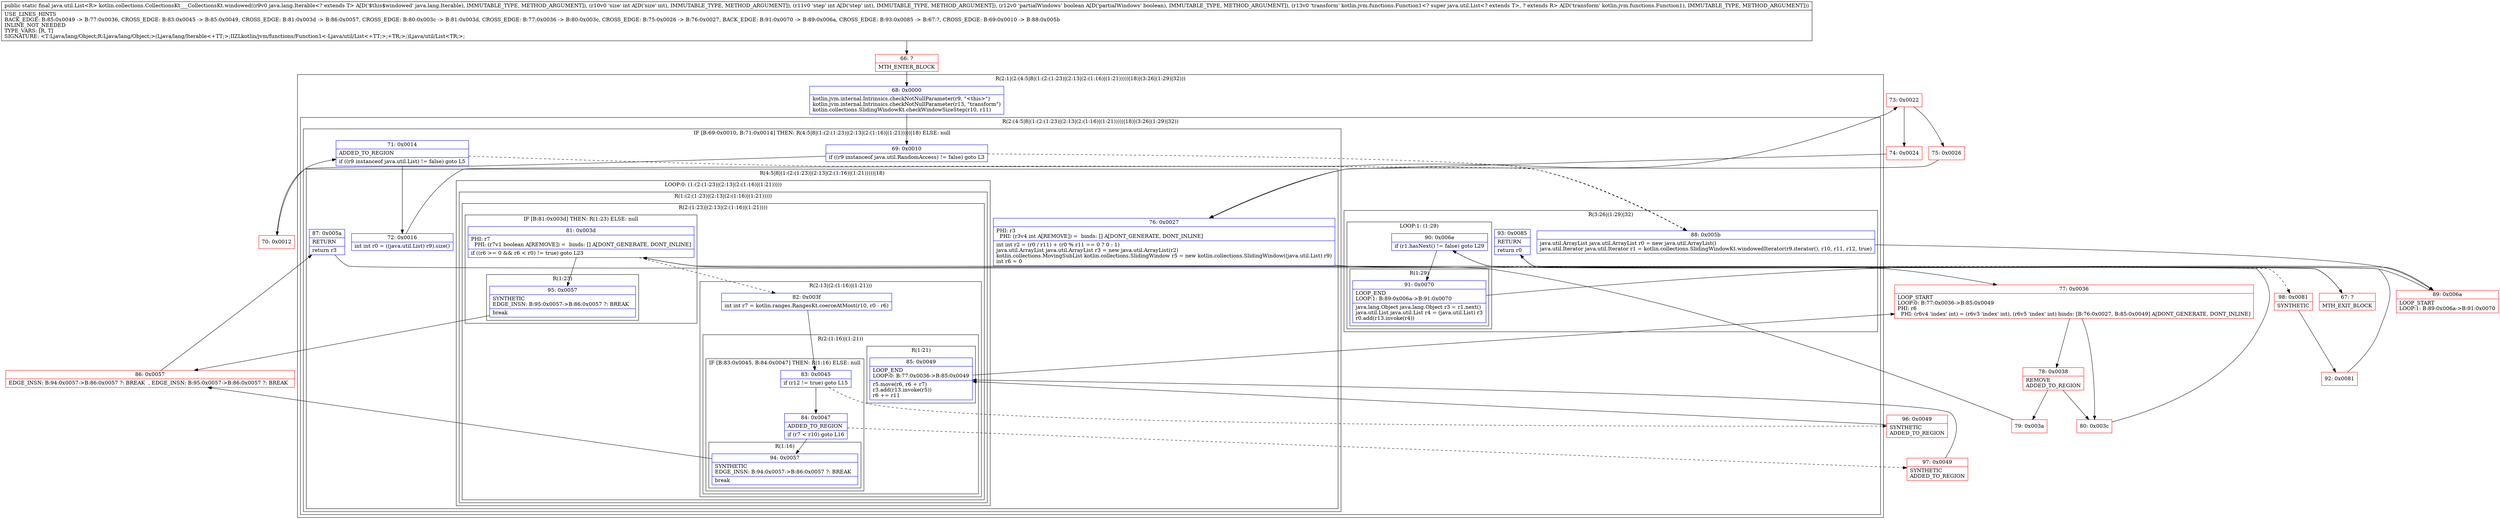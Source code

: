 digraph "CFG forkotlin.collections.CollectionsKt___CollectionsKt.windowed(Ljava\/lang\/Iterable;IIZLkotlin\/jvm\/functions\/Function1;)Ljava\/util\/List;" {
subgraph cluster_Region_489485985 {
label = "R(2:1|(2:(4:5|8|(1:(2:(1:23)|(2:13|(2:(1:16)|(1:21)))))|18)|(3:26|(1:29)|32)))";
node [shape=record,color=blue];
Node_68 [shape=record,label="{68\:\ 0x0000|kotlin.jvm.internal.Intrinsics.checkNotNullParameter(r9, \"\<this\>\")\lkotlin.jvm.internal.Intrinsics.checkNotNullParameter(r13, \"transform\")\lkotlin.collections.SlidingWindowKt.checkWindowSizeStep(r10, r11)\l}"];
subgraph cluster_Region_1210356377 {
label = "R(2:(4:5|8|(1:(2:(1:23)|(2:13|(2:(1:16)|(1:21)))))|18)|(3:26|(1:29)|32))";
node [shape=record,color=blue];
subgraph cluster_IfRegion_1794938724 {
label = "IF [B:69:0x0010, B:71:0x0014] THEN: R(4:5|8|(1:(2:(1:23)|(2:13|(2:(1:16)|(1:21)))))|18) ELSE: null";
node [shape=record,color=blue];
Node_69 [shape=record,label="{69\:\ 0x0010|if ((r9 instanceof java.util.RandomAccess) != false) goto L3\l}"];
Node_71 [shape=record,label="{71\:\ 0x0014|ADDED_TO_REGION\l|if ((r9 instanceof java.util.List) != false) goto L5\l}"];
subgraph cluster_Region_444783765 {
label = "R(4:5|8|(1:(2:(1:23)|(2:13|(2:(1:16)|(1:21)))))|18)";
node [shape=record,color=blue];
Node_72 [shape=record,label="{72\:\ 0x0016|int int r0 = ((java.util.List) r9).size()\l}"];
Node_76 [shape=record,label="{76\:\ 0x0027|PHI: r3 \l  PHI: (r3v4 int A[REMOVE]) =  binds: [] A[DONT_GENERATE, DONT_INLINE]\l|int int r2 = (r0 \/ r11) + (r0 % r11 == 0 ? 0 : 1)\ljava.util.ArrayList java.util.ArrayList r3 = new java.util.ArrayList(r2)\lkotlin.collections.MovingSubList kotlin.collections.SlidingWindow r5 = new kotlin.collections.SlidingWindow((java.util.List) r9)\lint r6 = 0\l}"];
subgraph cluster_LoopRegion_1599181055 {
label = "LOOP:0: (1:(2:(1:23)|(2:13|(2:(1:16)|(1:21)))))";
node [shape=record,color=blue];
subgraph cluster_Region_624094282 {
label = "R(1:(2:(1:23)|(2:13|(2:(1:16)|(1:21)))))";
node [shape=record,color=blue];
subgraph cluster_Region_1240334895 {
label = "R(2:(1:23)|(2:13|(2:(1:16)|(1:21))))";
node [shape=record,color=blue];
subgraph cluster_IfRegion_1085324563 {
label = "IF [B:81:0x003d] THEN: R(1:23) ELSE: null";
node [shape=record,color=blue];
Node_81 [shape=record,label="{81\:\ 0x003d|PHI: r7 \l  PHI: (r7v1 boolean A[REMOVE]) =  binds: [] A[DONT_GENERATE, DONT_INLINE]\l|if ((r6 \>= 0 && r6 \< r0) != true) goto L23\l}"];
subgraph cluster_Region_1202191297 {
label = "R(1:23)";
node [shape=record,color=blue];
Node_95 [shape=record,label="{95\:\ 0x0057|SYNTHETIC\lEDGE_INSN: B:95:0x0057\-\>B:86:0x0057 ?: BREAK  \l|break\l}"];
}
}
subgraph cluster_Region_844613103 {
label = "R(2:13|(2:(1:16)|(1:21)))";
node [shape=record,color=blue];
Node_82 [shape=record,label="{82\:\ 0x003f|int int r7 = kotlin.ranges.RangesKt.coerceAtMost(r10, r0 \- r6)\l}"];
subgraph cluster_Region_337792418 {
label = "R(2:(1:16)|(1:21))";
node [shape=record,color=blue];
subgraph cluster_IfRegion_2077466699 {
label = "IF [B:83:0x0045, B:84:0x0047] THEN: R(1:16) ELSE: null";
node [shape=record,color=blue];
Node_83 [shape=record,label="{83\:\ 0x0045|if (r12 != true) goto L15\l}"];
Node_84 [shape=record,label="{84\:\ 0x0047|ADDED_TO_REGION\l|if (r7 \< r10) goto L16\l}"];
subgraph cluster_Region_650159056 {
label = "R(1:16)";
node [shape=record,color=blue];
Node_94 [shape=record,label="{94\:\ 0x0057|SYNTHETIC\lEDGE_INSN: B:94:0x0057\-\>B:86:0x0057 ?: BREAK  \l|break\l}"];
}
}
subgraph cluster_Region_2008656989 {
label = "R(1:21)";
node [shape=record,color=blue];
Node_85 [shape=record,label="{85\:\ 0x0049|LOOP_END\lLOOP:0: B:77:0x0036\-\>B:85:0x0049\l|r5.move(r6, r6 + r7)\lr3.add(r13.invoke(r5))\lr6 += r11\l}"];
}
}
}
}
}
}
Node_87 [shape=record,label="{87\:\ 0x005a|RETURN\l|return r3\l}"];
}
}
subgraph cluster_Region_759098076 {
label = "R(3:26|(1:29)|32)";
node [shape=record,color=blue];
Node_88 [shape=record,label="{88\:\ 0x005b|java.util.ArrayList java.util.ArrayList r0 = new java.util.ArrayList()\ljava.util.Iterator java.util.Iterator r1 = kotlin.collections.SlidingWindowKt.windowedIterator(r9.iterator(), r10, r11, r12, true)\l}"];
subgraph cluster_LoopRegion_269136940 {
label = "LOOP:1: (1:29)";
node [shape=record,color=blue];
Node_90 [shape=record,label="{90\:\ 0x006e|if (r1.hasNext() != false) goto L29\l}"];
subgraph cluster_Region_989404559 {
label = "R(1:29)";
node [shape=record,color=blue];
Node_91 [shape=record,label="{91\:\ 0x0070|LOOP_END\lLOOP:1: B:89:0x006a\-\>B:91:0x0070\l|java.lang.Object java.lang.Object r3 = r1.next()\ljava.util.List java.util.List r4 = (java.util.List) r3\lr0.add(r13.invoke(r4))\l}"];
}
}
Node_93 [shape=record,label="{93\:\ 0x0085|RETURN\l|return r0\l}"];
}
}
}
Node_66 [shape=record,color=red,label="{66\:\ ?|MTH_ENTER_BLOCK\l}"];
Node_70 [shape=record,color=red,label="{70\:\ 0x0012}"];
Node_73 [shape=record,color=red,label="{73\:\ 0x0022}"];
Node_74 [shape=record,color=red,label="{74\:\ 0x0024}"];
Node_77 [shape=record,color=red,label="{77\:\ 0x0036|LOOP_START\lLOOP:0: B:77:0x0036\-\>B:85:0x0049\lPHI: r6 \l  PHI: (r6v4 'index' int) = (r6v3 'index' int), (r6v5 'index' int) binds: [B:76:0x0027, B:85:0x0049] A[DONT_GENERATE, DONT_INLINE]\l}"];
Node_78 [shape=record,color=red,label="{78\:\ 0x0038|REMOVE\lADDED_TO_REGION\l}"];
Node_79 [shape=record,color=red,label="{79\:\ 0x003a}"];
Node_86 [shape=record,color=red,label="{86\:\ 0x0057|EDGE_INSN: B:94:0x0057\-\>B:86:0x0057 ?: BREAK  , EDGE_INSN: B:95:0x0057\-\>B:86:0x0057 ?: BREAK  \l}"];
Node_67 [shape=record,color=red,label="{67\:\ ?|MTH_EXIT_BLOCK\l}"];
Node_97 [shape=record,color=red,label="{97\:\ 0x0049|SYNTHETIC\lADDED_TO_REGION\l}"];
Node_96 [shape=record,color=red,label="{96\:\ 0x0049|SYNTHETIC\lADDED_TO_REGION\l}"];
Node_80 [shape=record,color=red,label="{80\:\ 0x003c}"];
Node_75 [shape=record,color=red,label="{75\:\ 0x0026}"];
Node_89 [shape=record,color=red,label="{89\:\ 0x006a|LOOP_START\lLOOP:1: B:89:0x006a\-\>B:91:0x0070\l}"];
Node_98 [shape=record,color=red,label="{98\:\ 0x0081|SYNTHETIC\l}"];
Node_92 [shape=record,color=red,label="{92\:\ 0x0081}"];
MethodNode[shape=record,label="{public static final java.util.List\<R\> kotlin.collections.CollectionsKt___CollectionsKt.windowed((r9v0 java.lang.Iterable\<? extends T\> A[D('$this$windowed' java.lang.Iterable), IMMUTABLE_TYPE, METHOD_ARGUMENT]), (r10v0 'size' int A[D('size' int), IMMUTABLE_TYPE, METHOD_ARGUMENT]), (r11v0 'step' int A[D('step' int), IMMUTABLE_TYPE, METHOD_ARGUMENT]), (r12v0 'partialWindows' boolean A[D('partialWindows' boolean), IMMUTABLE_TYPE, METHOD_ARGUMENT]), (r13v0 'transform' kotlin.jvm.functions.Function1\<? super java.util.List\<? extends T\>, ? extends R\> A[D('transform' kotlin.jvm.functions.Function1), IMMUTABLE_TYPE, METHOD_ARGUMENT]))  | USE_LINES_HINTS\lBACK_EDGE: B:85:0x0049 \-\> B:77:0x0036, CROSS_EDGE: B:83:0x0045 \-\> B:85:0x0049, CROSS_EDGE: B:81:0x003d \-\> B:86:0x0057, CROSS_EDGE: B:80:0x003c \-\> B:81:0x003d, CROSS_EDGE: B:77:0x0036 \-\> B:80:0x003c, CROSS_EDGE: B:75:0x0026 \-\> B:76:0x0027, BACK_EDGE: B:91:0x0070 \-\> B:89:0x006a, CROSS_EDGE: B:93:0x0085 \-\> B:67:?, CROSS_EDGE: B:69:0x0010 \-\> B:88:0x005b\lINLINE_NOT_NEEDED\lTYPE_VARS: [R, T]\lSIGNATURE: \<T:Ljava\/lang\/Object;R:Ljava\/lang\/Object;\>(Ljava\/lang\/Iterable\<+TT;\>;IIZLkotlin\/jvm\/functions\/Function1\<\-Ljava\/util\/List\<+TT;\>;+TR;\>;)Ljava\/util\/List\<TR;\>;\l}"];
MethodNode -> Node_66;Node_68 -> Node_69;
Node_69 -> Node_70;
Node_69 -> Node_88[style=dashed];
Node_71 -> Node_72;
Node_71 -> Node_88[style=dashed];
Node_72 -> Node_73;
Node_76 -> Node_77;
Node_81 -> Node_82[style=dashed];
Node_81 -> Node_95;
Node_95 -> Node_86;
Node_82 -> Node_83;
Node_83 -> Node_84;
Node_83 -> Node_96[style=dashed];
Node_84 -> Node_94;
Node_84 -> Node_97[style=dashed];
Node_94 -> Node_86;
Node_85 -> Node_77;
Node_87 -> Node_67;
Node_88 -> Node_89;
Node_90 -> Node_91;
Node_90 -> Node_98[style=dashed];
Node_91 -> Node_89;
Node_93 -> Node_67;
Node_66 -> Node_68;
Node_70 -> Node_71;
Node_73 -> Node_74;
Node_73 -> Node_75;
Node_74 -> Node_76;
Node_77 -> Node_78;
Node_77 -> Node_80;
Node_78 -> Node_79;
Node_78 -> Node_80;
Node_79 -> Node_81;
Node_86 -> Node_87;
Node_97 -> Node_85;
Node_96 -> Node_85;
Node_80 -> Node_81;
Node_75 -> Node_76;
Node_89 -> Node_90;
Node_98 -> Node_92;
Node_92 -> Node_93;
}

